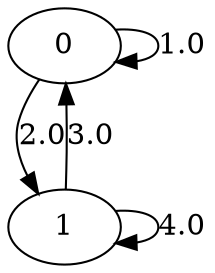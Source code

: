 digraph LAB_08 {
0 -> 0 [label="1.0"];
0 -> 1 [label="2.0"];
1 -> 0 [label="3.0"];
1 -> 1 [label="4.0"];
}
